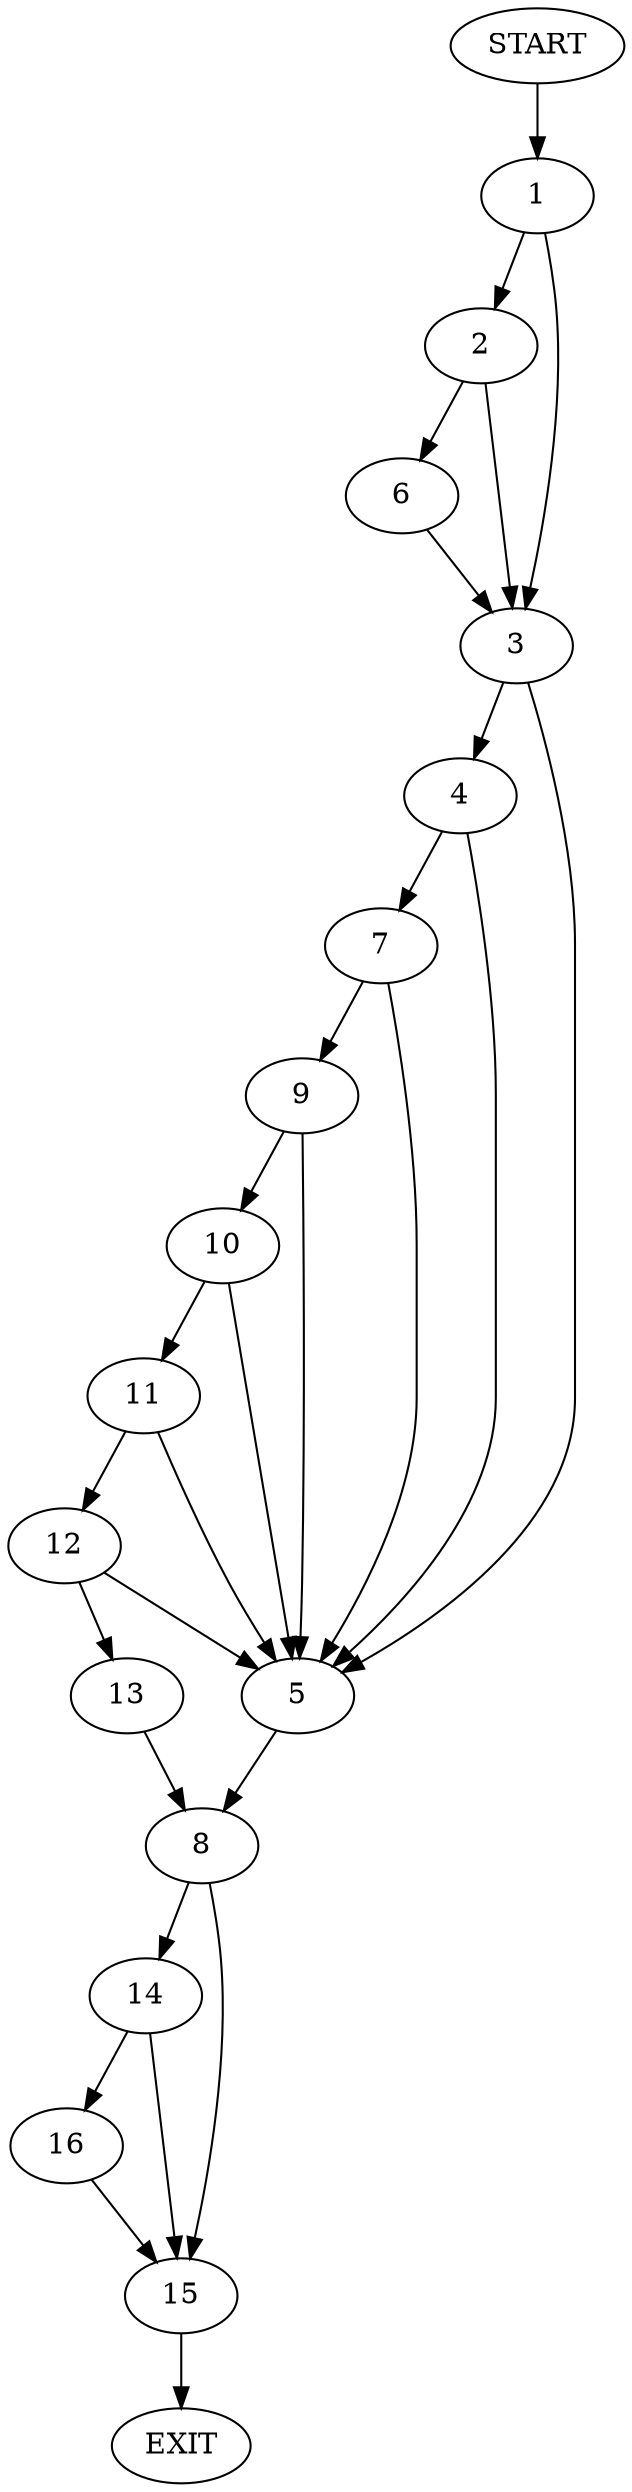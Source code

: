 digraph {
0 [label="START"]
17 [label="EXIT"]
0 -> 1
1 -> 2
1 -> 3
3 -> 4
3 -> 5
2 -> 6
2 -> 3
6 -> 3
4 -> 7
4 -> 5
5 -> 8
7 -> 5
7 -> 9
9 -> 5
9 -> 10
10 -> 5
10 -> 11
11 -> 5
11 -> 12
12 -> 5
12 -> 13
13 -> 8
8 -> 14
8 -> 15
15 -> 17
14 -> 16
14 -> 15
16 -> 15
}
